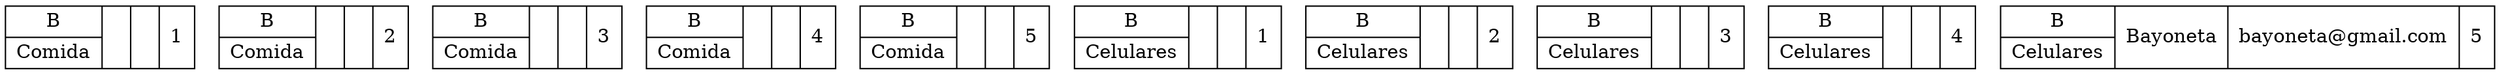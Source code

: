 digraph Deportes{
node[shape=record];
nodeBComida1[label="{B|Comida}|||1"];
nodeBComida2[label="{B|Comida}|||2"];
nodeBComida3[label="{B|Comida}|||3"];
nodeBComida4[label="{B|Comida}|||4"];
nodeBComida5[label="{B|Comida}|||5"];
nodeBCelulares1[label="{B|Celulares}|||1"];
nodeBCelulares2[label="{B|Celulares}|||2"];
nodeBCelulares3[label="{B|Celulares}|||3"];
nodeBCelulares4[label="{B|Celulares}|||4"];
node0xc0000a6460[label="{B|Celulares}|Bayoneta|bayoneta@gmail.com|5"];
}